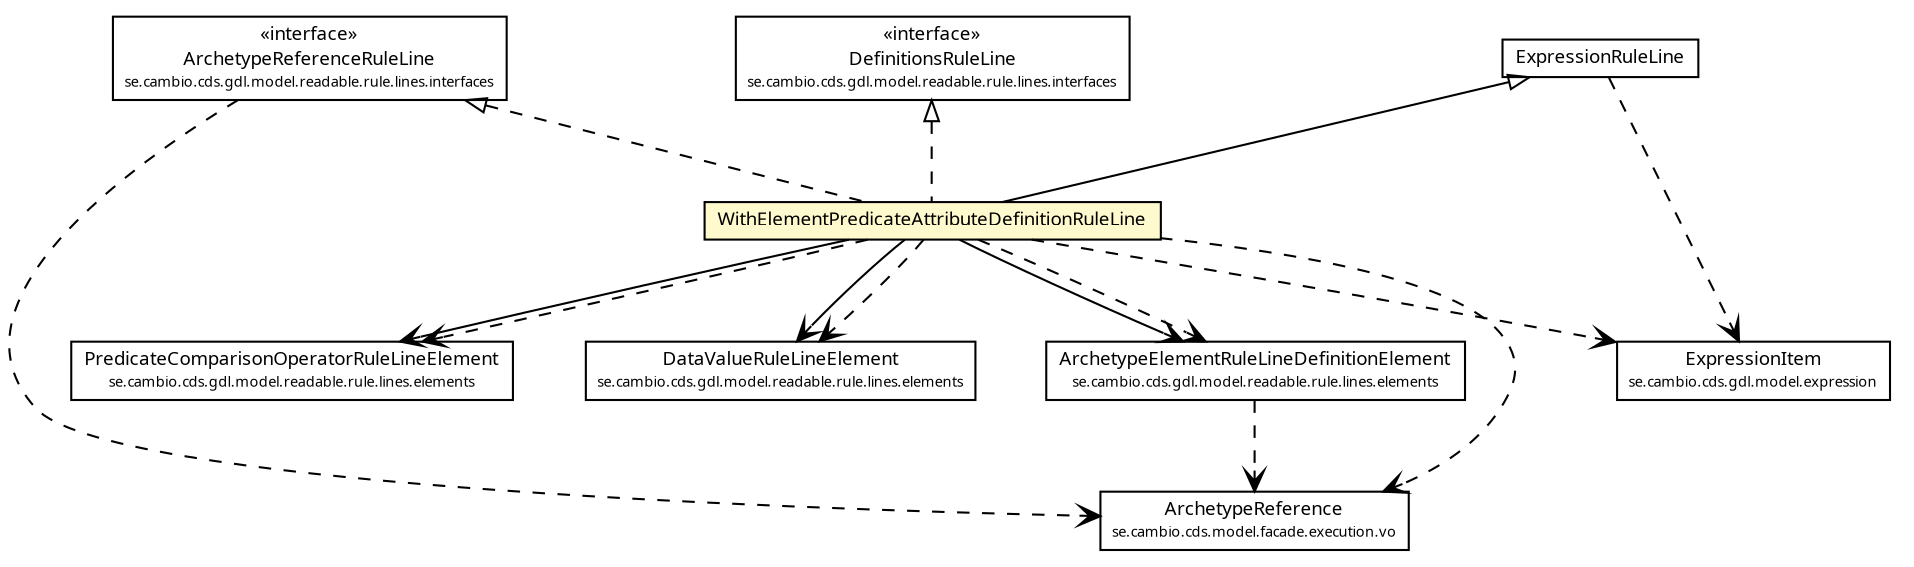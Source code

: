 #!/usr/local/bin/dot
#
# Class diagram 
# Generated by UMLGraph version R5_6 (http://www.umlgraph.org/)
#

digraph G {
	edge [fontname="Trebuchet MS",fontsize=10,labelfontname="Trebuchet MS",labelfontsize=10];
	node [fontname="Trebuchet MS",fontsize=10,shape=plaintext];
	nodesep=0.25;
	ranksep=0.5;
	// se.cambio.cds.gdl.model.expression.ExpressionItem
	c350454 [label=<<table title="se.cambio.cds.gdl.model.expression.ExpressionItem" border="0" cellborder="1" cellspacing="0" cellpadding="2" port="p" href="../../../expression/ExpressionItem.html">
		<tr><td><table border="0" cellspacing="0" cellpadding="1">
<tr><td align="center" balign="center"><font face="Trebuchet MS"> ExpressionItem </font></td></tr>
<tr><td align="center" balign="center"><font face="Trebuchet MS" point-size="7.0"> se.cambio.cds.gdl.model.expression </font></td></tr>
		</table></td></tr>
		</table>>, URL="../../../expression/ExpressionItem.html", fontname="Trebuchet MS", fontcolor="black", fontsize=9.0];
	// se.cambio.cds.model.facade.execution.vo.ArchetypeReference
	c350621 [label=<<table title="se.cambio.cds.model.facade.execution.vo.ArchetypeReference" border="0" cellborder="1" cellspacing="0" cellpadding="2" port="p" href="../../../../../model/facade/execution/vo/ArchetypeReference.html">
		<tr><td><table border="0" cellspacing="0" cellpadding="1">
<tr><td align="center" balign="center"><font face="Trebuchet MS"> ArchetypeReference </font></td></tr>
<tr><td align="center" balign="center"><font face="Trebuchet MS" point-size="7.0"> se.cambio.cds.model.facade.execution.vo </font></td></tr>
		</table></td></tr>
		</table>>, URL="../../../../../model/facade/execution/vo/ArchetypeReference.html", fontname="Trebuchet MS", fontcolor="black", fontsize=9.0];
	// se.cambio.cds.gdl.model.readable.rule.lines.WithElementPredicateAttributeDefinitionRuleLine
	c350631 [label=<<table title="se.cambio.cds.gdl.model.readable.rule.lines.WithElementPredicateAttributeDefinitionRuleLine" border="0" cellborder="1" cellspacing="0" cellpadding="2" port="p" bgcolor="lemonChiffon" href="./WithElementPredicateAttributeDefinitionRuleLine.html">
		<tr><td><table border="0" cellspacing="0" cellpadding="1">
<tr><td align="center" balign="center"><font face="Trebuchet MS"> WithElementPredicateAttributeDefinitionRuleLine </font></td></tr>
		</table></td></tr>
		</table>>, URL="./WithElementPredicateAttributeDefinitionRuleLine.html", fontname="Trebuchet MS", fontcolor="black", fontsize=9.0];
	// se.cambio.cds.gdl.model.readable.rule.lines.ExpressionRuleLine
	c350639 [label=<<table title="se.cambio.cds.gdl.model.readable.rule.lines.ExpressionRuleLine" border="0" cellborder="1" cellspacing="0" cellpadding="2" port="p" href="./ExpressionRuleLine.html">
		<tr><td><table border="0" cellspacing="0" cellpadding="1">
<tr><td align="center" balign="center"><font face="Trebuchet MS"> ExpressionRuleLine </font></td></tr>
		</table></td></tr>
		</table>>, URL="./ExpressionRuleLine.html", fontname="Trebuchet MS", fontcolor="black", fontsize=9.0];
	// se.cambio.cds.gdl.model.readable.rule.lines.elements.PredicateComparisonOperatorRuleLineElement
	c350654 [label=<<table title="se.cambio.cds.gdl.model.readable.rule.lines.elements.PredicateComparisonOperatorRuleLineElement" border="0" cellborder="1" cellspacing="0" cellpadding="2" port="p" href="./elements/PredicateComparisonOperatorRuleLineElement.html">
		<tr><td><table border="0" cellspacing="0" cellpadding="1">
<tr><td align="center" balign="center"><font face="Trebuchet MS"> PredicateComparisonOperatorRuleLineElement </font></td></tr>
<tr><td align="center" balign="center"><font face="Trebuchet MS" point-size="7.0"> se.cambio.cds.gdl.model.readable.rule.lines.elements </font></td></tr>
		</table></td></tr>
		</table>>, URL="./elements/PredicateComparisonOperatorRuleLineElement.html", fontname="Trebuchet MS", fontcolor="black", fontsize=9.0];
	// se.cambio.cds.gdl.model.readable.rule.lines.elements.DataValueRuleLineElement
	c350662 [label=<<table title="se.cambio.cds.gdl.model.readable.rule.lines.elements.DataValueRuleLineElement" border="0" cellborder="1" cellspacing="0" cellpadding="2" port="p" href="./elements/DataValueRuleLineElement.html">
		<tr><td><table border="0" cellspacing="0" cellpadding="1">
<tr><td align="center" balign="center"><font face="Trebuchet MS"> DataValueRuleLineElement </font></td></tr>
<tr><td align="center" balign="center"><font face="Trebuchet MS" point-size="7.0"> se.cambio.cds.gdl.model.readable.rule.lines.elements </font></td></tr>
		</table></td></tr>
		</table>>, URL="./elements/DataValueRuleLineElement.html", fontname="Trebuchet MS", fontcolor="black", fontsize=9.0];
	// se.cambio.cds.gdl.model.readable.rule.lines.elements.ArchetypeElementRuleLineDefinitionElement
	c350668 [label=<<table title="se.cambio.cds.gdl.model.readable.rule.lines.elements.ArchetypeElementRuleLineDefinitionElement" border="0" cellborder="1" cellspacing="0" cellpadding="2" port="p" href="./elements/ArchetypeElementRuleLineDefinitionElement.html">
		<tr><td><table border="0" cellspacing="0" cellpadding="1">
<tr><td align="center" balign="center"><font face="Trebuchet MS"> ArchetypeElementRuleLineDefinitionElement </font></td></tr>
<tr><td align="center" balign="center"><font face="Trebuchet MS" point-size="7.0"> se.cambio.cds.gdl.model.readable.rule.lines.elements </font></td></tr>
		</table></td></tr>
		</table>>, URL="./elements/ArchetypeElementRuleLineDefinitionElement.html", fontname="Trebuchet MS", fontcolor="black", fontsize=9.0];
	// se.cambio.cds.gdl.model.readable.rule.lines.interfaces.DefinitionsRuleLine
	c350673 [label=<<table title="se.cambio.cds.gdl.model.readable.rule.lines.interfaces.DefinitionsRuleLine" border="0" cellborder="1" cellspacing="0" cellpadding="2" port="p" href="./interfaces/DefinitionsRuleLine.html">
		<tr><td><table border="0" cellspacing="0" cellpadding="1">
<tr><td align="center" balign="center"> &#171;interface&#187; </td></tr>
<tr><td align="center" balign="center"><font face="Trebuchet MS"> DefinitionsRuleLine </font></td></tr>
<tr><td align="center" balign="center"><font face="Trebuchet MS" point-size="7.0"> se.cambio.cds.gdl.model.readable.rule.lines.interfaces </font></td></tr>
		</table></td></tr>
		</table>>, URL="./interfaces/DefinitionsRuleLine.html", fontname="Trebuchet MS", fontcolor="black", fontsize=9.0];
	// se.cambio.cds.gdl.model.readable.rule.lines.interfaces.ArchetypeReferenceRuleLine
	c350675 [label=<<table title="se.cambio.cds.gdl.model.readable.rule.lines.interfaces.ArchetypeReferenceRuleLine" border="0" cellborder="1" cellspacing="0" cellpadding="2" port="p" href="./interfaces/ArchetypeReferenceRuleLine.html">
		<tr><td><table border="0" cellspacing="0" cellpadding="1">
<tr><td align="center" balign="center"> &#171;interface&#187; </td></tr>
<tr><td align="center" balign="center"><font face="Trebuchet MS"> ArchetypeReferenceRuleLine </font></td></tr>
<tr><td align="center" balign="center"><font face="Trebuchet MS" point-size="7.0"> se.cambio.cds.gdl.model.readable.rule.lines.interfaces </font></td></tr>
		</table></td></tr>
		</table>>, URL="./interfaces/ArchetypeReferenceRuleLine.html", fontname="Trebuchet MS", fontcolor="black", fontsize=9.0];
	//se.cambio.cds.gdl.model.readable.rule.lines.WithElementPredicateAttributeDefinitionRuleLine extends se.cambio.cds.gdl.model.readable.rule.lines.ExpressionRuleLine
	c350639:p -> c350631:p [dir=back,arrowtail=empty];
	//se.cambio.cds.gdl.model.readable.rule.lines.WithElementPredicateAttributeDefinitionRuleLine implements se.cambio.cds.gdl.model.readable.rule.lines.interfaces.ArchetypeReferenceRuleLine
	c350675:p -> c350631:p [dir=back,arrowtail=empty,style=dashed];
	//se.cambio.cds.gdl.model.readable.rule.lines.WithElementPredicateAttributeDefinitionRuleLine implements se.cambio.cds.gdl.model.readable.rule.lines.interfaces.DefinitionsRuleLine
	c350673:p -> c350631:p [dir=back,arrowtail=empty,style=dashed];
	// se.cambio.cds.gdl.model.readable.rule.lines.WithElementPredicateAttributeDefinitionRuleLine NAVASSOC se.cambio.cds.gdl.model.readable.rule.lines.elements.ArchetypeElementRuleLineDefinitionElement
	c350631:p -> c350668:p [taillabel="", label="", headlabel="", fontname="Trebuchet MS", fontcolor="black", fontsize=10.0, color="black", arrowhead=open];
	// se.cambio.cds.gdl.model.readable.rule.lines.WithElementPredicateAttributeDefinitionRuleLine NAVASSOC se.cambio.cds.gdl.model.readable.rule.lines.elements.PredicateComparisonOperatorRuleLineElement
	c350631:p -> c350654:p [taillabel="", label="", headlabel="", fontname="Trebuchet MS", fontcolor="black", fontsize=10.0, color="black", arrowhead=open];
	// se.cambio.cds.gdl.model.readable.rule.lines.WithElementPredicateAttributeDefinitionRuleLine NAVASSOC se.cambio.cds.gdl.model.readable.rule.lines.elements.DataValueRuleLineElement
	c350631:p -> c350662:p [taillabel="", label="", headlabel="", fontname="Trebuchet MS", fontcolor="black", fontsize=10.0, color="black", arrowhead=open];
	// se.cambio.cds.gdl.model.readable.rule.lines.WithElementPredicateAttributeDefinitionRuleLine DEPEND se.cambio.cds.gdl.model.readable.rule.lines.elements.ArchetypeElementRuleLineDefinitionElement
	c350631:p -> c350668:p [taillabel="", label="", headlabel="", fontname="Trebuchet MS", fontcolor="black", fontsize=10.0, color="black", arrowhead=open, style=dashed];
	// se.cambio.cds.gdl.model.readable.rule.lines.WithElementPredicateAttributeDefinitionRuleLine DEPEND se.cambio.cds.gdl.model.readable.rule.lines.elements.DataValueRuleLineElement
	c350631:p -> c350662:p [taillabel="", label="", headlabel="", fontname="Trebuchet MS", fontcolor="black", fontsize=10.0, color="black", arrowhead=open, style=dashed];
	// se.cambio.cds.gdl.model.readable.rule.lines.WithElementPredicateAttributeDefinitionRuleLine DEPEND se.cambio.cds.gdl.model.expression.ExpressionItem
	c350631:p -> c350454:p [taillabel="", label="", headlabel="", fontname="Trebuchet MS", fontcolor="black", fontsize=10.0, color="black", arrowhead=open, style=dashed];
	// se.cambio.cds.gdl.model.readable.rule.lines.WithElementPredicateAttributeDefinitionRuleLine DEPEND se.cambio.cds.gdl.model.readable.rule.lines.elements.PredicateComparisonOperatorRuleLineElement
	c350631:p -> c350654:p [taillabel="", label="", headlabel="", fontname="Trebuchet MS", fontcolor="black", fontsize=10.0, color="black", arrowhead=open, style=dashed];
	// se.cambio.cds.gdl.model.readable.rule.lines.WithElementPredicateAttributeDefinitionRuleLine DEPEND se.cambio.cds.model.facade.execution.vo.ArchetypeReference
	c350631:p -> c350621:p [taillabel="", label="", headlabel="", fontname="Trebuchet MS", fontcolor="black", fontsize=10.0, color="black", arrowhead=open, style=dashed];
	// se.cambio.cds.gdl.model.readable.rule.lines.ExpressionRuleLine DEPEND se.cambio.cds.gdl.model.expression.ExpressionItem
	c350639:p -> c350454:p [taillabel="", label="", headlabel="", fontname="Trebuchet MS", fontcolor="black", fontsize=10.0, color="black", arrowhead=open, style=dashed];
	// se.cambio.cds.gdl.model.readable.rule.lines.elements.ArchetypeElementRuleLineDefinitionElement DEPEND se.cambio.cds.model.facade.execution.vo.ArchetypeReference
	c350668:p -> c350621:p [taillabel="", label="", headlabel="", fontname="Trebuchet MS", fontcolor="black", fontsize=10.0, color="black", arrowhead=open, style=dashed];
	// se.cambio.cds.gdl.model.readable.rule.lines.interfaces.ArchetypeReferenceRuleLine DEPEND se.cambio.cds.model.facade.execution.vo.ArchetypeReference
	c350675:p -> c350621:p [taillabel="", label="", headlabel="", fontname="Trebuchet MS", fontcolor="black", fontsize=10.0, color="black", arrowhead=open, style=dashed];
}


